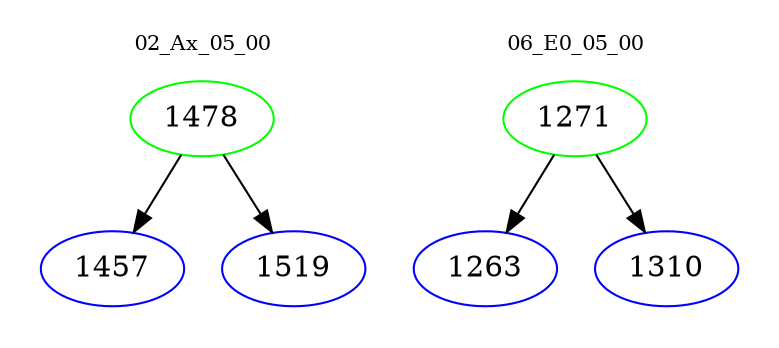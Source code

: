digraph{
subgraph cluster_0 {
color = white
label = "02_Ax_05_00";
fontsize=10;
T0_1478 [label="1478", color="green"]
T0_1478 -> T0_1457 [color="black"]
T0_1457 [label="1457", color="blue"]
T0_1478 -> T0_1519 [color="black"]
T0_1519 [label="1519", color="blue"]
}
subgraph cluster_1 {
color = white
label = "06_E0_05_00";
fontsize=10;
T1_1271 [label="1271", color="green"]
T1_1271 -> T1_1263 [color="black"]
T1_1263 [label="1263", color="blue"]
T1_1271 -> T1_1310 [color="black"]
T1_1310 [label="1310", color="blue"]
}
}
